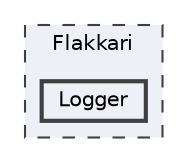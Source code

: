 digraph "Flakkari/Logger"
{
 // LATEX_PDF_SIZE
  bgcolor="transparent";
  edge [fontname=Helvetica,fontsize=10,labelfontname=Helvetica,labelfontsize=10];
  node [fontname=Helvetica,fontsize=10,shape=box,height=0.2,width=0.4];
  compound=true
  subgraph clusterdir_7252f805497af2c98d8ae536646df97b {
    graph [ bgcolor="#edf0f7", pencolor="grey25", label="Flakkari", fontname=Helvetica,fontsize=10 style="filled,dashed", URL="dir_7252f805497af2c98d8ae536646df97b.html",tooltip=""]
  dir_45889462d704ec0e5c2ce024817bc167 [label="Logger", fillcolor="#edf0f7", color="grey25", style="filled,bold", URL="dir_45889462d704ec0e5c2ce024817bc167.html",tooltip=""];
  }
}
